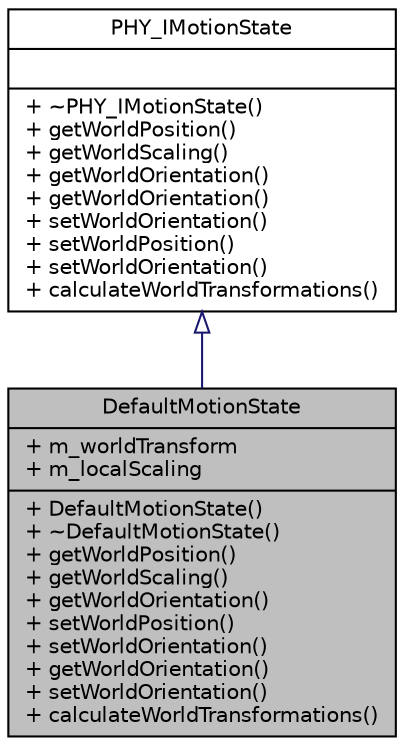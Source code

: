 digraph G
{
  edge [fontname="Helvetica",fontsize="10",labelfontname="Helvetica",labelfontsize="10"];
  node [fontname="Helvetica",fontsize="10",shape=record];
  Node1 [label="{DefaultMotionState\n|+ m_worldTransform\l+ m_localScaling\l|+ DefaultMotionState()\l+ ~DefaultMotionState()\l+ getWorldPosition()\l+ getWorldScaling()\l+ getWorldOrientation()\l+ setWorldPosition()\l+ setWorldOrientation()\l+ getWorldOrientation()\l+ setWorldOrientation()\l+ calculateWorldTransformations()\l}",height=0.2,width=0.4,color="black", fillcolor="grey75", style="filled" fontcolor="black"];
  Node2 -> Node1 [dir=back,color="midnightblue",fontsize="10",style="solid",arrowtail="empty",fontname="Helvetica"];
  Node2 [label="{PHY_IMotionState\n||+ ~PHY_IMotionState()\l+ getWorldPosition()\l+ getWorldScaling()\l+ getWorldOrientation()\l+ getWorldOrientation()\l+ setWorldOrientation()\l+ setWorldPosition()\l+ setWorldOrientation()\l+ calculateWorldTransformations()\l}",height=0.2,width=0.4,color="black", fillcolor="white", style="filled",URL="$d2/d52/classPHY__IMotionState.html"];
}
